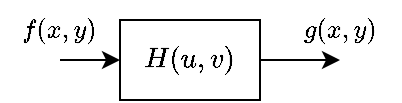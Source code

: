 <mxfile version="21.7.2" type="device">
  <diagram name="Seite-1" id="UlLkmI8PDqKPkpy-l_wX">
    <mxGraphModel dx="697" dy="492" grid="1" gridSize="10" guides="1" tooltips="1" connect="1" arrows="1" fold="1" page="1" pageScale="1" pageWidth="1654" pageHeight="1169" math="1" shadow="0">
      <root>
        <mxCell id="0" />
        <mxCell id="1" parent="0" />
        <mxCell id="sJz2mVrj8f4c4Sv1XL4x-5" style="edgeStyle=orthogonalEdgeStyle;rounded=0;orthogonalLoop=1;jettySize=auto;html=1;exitX=1;exitY=0.5;exitDx=0;exitDy=0;" edge="1" parent="1" source="sJz2mVrj8f4c4Sv1XL4x-3">
          <mxGeometry relative="1" as="geometry">
            <mxPoint x="245" y="60" as="sourcePoint" />
            <mxPoint x="200" y="60" as="targetPoint" />
          </mxGeometry>
        </mxCell>
        <mxCell id="sJz2mVrj8f4c4Sv1XL4x-3" value="$$H(u,v)$$" style="rounded=0;whiteSpace=wrap;html=1;" vertex="1" parent="1">
          <mxGeometry x="90" y="40" width="70" height="40" as="geometry" />
        </mxCell>
        <mxCell id="sJz2mVrj8f4c4Sv1XL4x-14" style="edgeStyle=orthogonalEdgeStyle;rounded=0;orthogonalLoop=1;jettySize=auto;html=1;entryX=0;entryY=0.5;entryDx=0;entryDy=0;" edge="1" parent="1" target="sJz2mVrj8f4c4Sv1XL4x-3">
          <mxGeometry relative="1" as="geometry">
            <mxPoint x="60.0" y="60.0" as="sourcePoint" />
          </mxGeometry>
        </mxCell>
        <mxCell id="sJz2mVrj8f4c4Sv1XL4x-19" value="$$f(x,y)$$" style="text;html=1;strokeColor=none;fillColor=none;align=center;verticalAlign=middle;whiteSpace=wrap;rounded=0;fontSize=11;" vertex="1" parent="1">
          <mxGeometry x="30" y="30" width="60" height="30" as="geometry" />
        </mxCell>
        <mxCell id="sJz2mVrj8f4c4Sv1XL4x-20" value="$$g(x,y)$$" style="text;html=1;strokeColor=none;fillColor=none;align=center;verticalAlign=middle;whiteSpace=wrap;rounded=0;fontSize=11;" vertex="1" parent="1">
          <mxGeometry x="170" y="30" width="60" height="30" as="geometry" />
        </mxCell>
      </root>
    </mxGraphModel>
  </diagram>
</mxfile>
